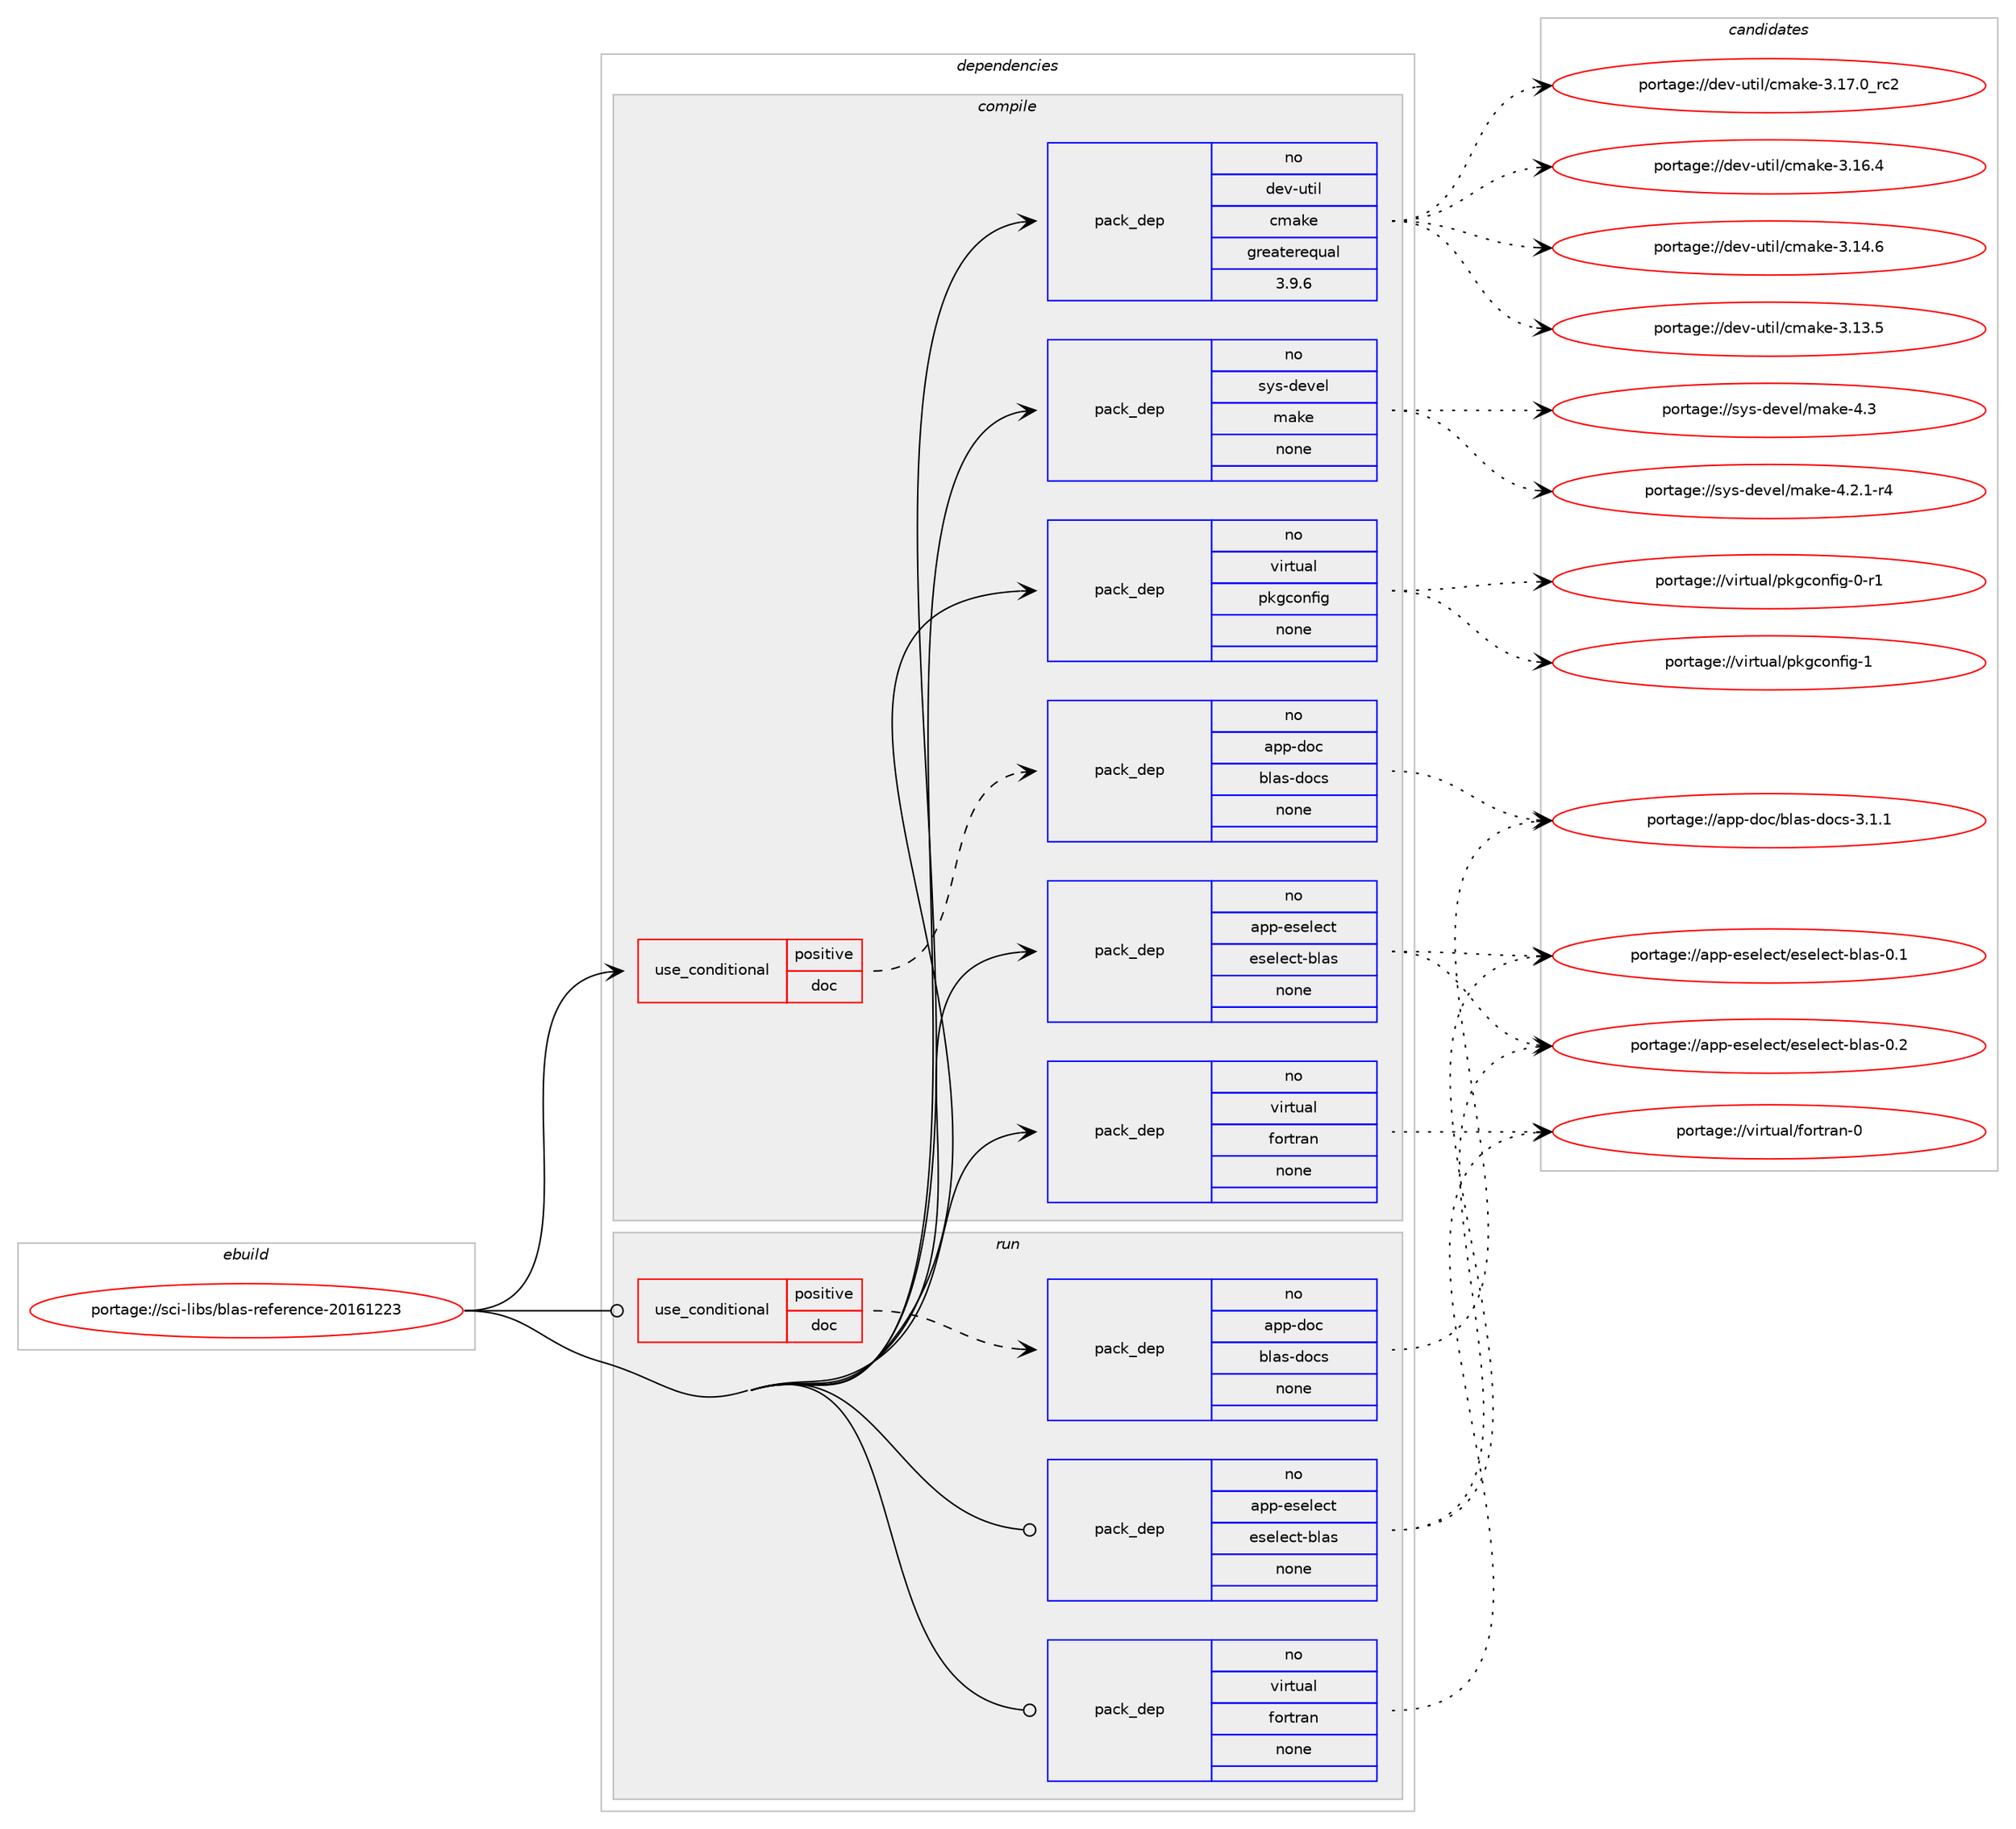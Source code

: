 digraph prolog {

# *************
# Graph options
# *************

newrank=true;
concentrate=true;
compound=true;
graph [rankdir=LR,fontname=Helvetica,fontsize=10,ranksep=1.5];#, ranksep=2.5, nodesep=0.2];
edge  [arrowhead=vee];
node  [fontname=Helvetica,fontsize=10];

# **********
# The ebuild
# **********

subgraph cluster_leftcol {
color=gray;
rank=same;
label=<<i>ebuild</i>>;
id [label="portage://sci-libs/blas-reference-20161223", color=red, width=4, href="../sci-libs/blas-reference-20161223.svg"];
}

# ****************
# The dependencies
# ****************

subgraph cluster_midcol {
color=gray;
label=<<i>dependencies</i>>;
subgraph cluster_compile {
fillcolor="#eeeeee";
style=filled;
label=<<i>compile</i>>;
subgraph cond10567 {
dependency50830 [label=<<TABLE BORDER="0" CELLBORDER="1" CELLSPACING="0" CELLPADDING="4"><TR><TD ROWSPAN="3" CELLPADDING="10">use_conditional</TD></TR><TR><TD>positive</TD></TR><TR><TD>doc</TD></TR></TABLE>>, shape=none, color=red];
subgraph pack39164 {
dependency50831 [label=<<TABLE BORDER="0" CELLBORDER="1" CELLSPACING="0" CELLPADDING="4" WIDTH="220"><TR><TD ROWSPAN="6" CELLPADDING="30">pack_dep</TD></TR><TR><TD WIDTH="110">no</TD></TR><TR><TD>app-doc</TD></TR><TR><TD>blas-docs</TD></TR><TR><TD>none</TD></TR><TR><TD></TD></TR></TABLE>>, shape=none, color=blue];
}
dependency50830:e -> dependency50831:w [weight=20,style="dashed",arrowhead="vee"];
}
id:e -> dependency50830:w [weight=20,style="solid",arrowhead="vee"];
subgraph pack39165 {
dependency50832 [label=<<TABLE BORDER="0" CELLBORDER="1" CELLSPACING="0" CELLPADDING="4" WIDTH="220"><TR><TD ROWSPAN="6" CELLPADDING="30">pack_dep</TD></TR><TR><TD WIDTH="110">no</TD></TR><TR><TD>app-eselect</TD></TR><TR><TD>eselect-blas</TD></TR><TR><TD>none</TD></TR><TR><TD></TD></TR></TABLE>>, shape=none, color=blue];
}
id:e -> dependency50832:w [weight=20,style="solid",arrowhead="vee"];
subgraph pack39166 {
dependency50833 [label=<<TABLE BORDER="0" CELLBORDER="1" CELLSPACING="0" CELLPADDING="4" WIDTH="220"><TR><TD ROWSPAN="6" CELLPADDING="30">pack_dep</TD></TR><TR><TD WIDTH="110">no</TD></TR><TR><TD>dev-util</TD></TR><TR><TD>cmake</TD></TR><TR><TD>greaterequal</TD></TR><TR><TD>3.9.6</TD></TR></TABLE>>, shape=none, color=blue];
}
id:e -> dependency50833:w [weight=20,style="solid",arrowhead="vee"];
subgraph pack39167 {
dependency50834 [label=<<TABLE BORDER="0" CELLBORDER="1" CELLSPACING="0" CELLPADDING="4" WIDTH="220"><TR><TD ROWSPAN="6" CELLPADDING="30">pack_dep</TD></TR><TR><TD WIDTH="110">no</TD></TR><TR><TD>sys-devel</TD></TR><TR><TD>make</TD></TR><TR><TD>none</TD></TR><TR><TD></TD></TR></TABLE>>, shape=none, color=blue];
}
id:e -> dependency50834:w [weight=20,style="solid",arrowhead="vee"];
subgraph pack39168 {
dependency50835 [label=<<TABLE BORDER="0" CELLBORDER="1" CELLSPACING="0" CELLPADDING="4" WIDTH="220"><TR><TD ROWSPAN="6" CELLPADDING="30">pack_dep</TD></TR><TR><TD WIDTH="110">no</TD></TR><TR><TD>virtual</TD></TR><TR><TD>fortran</TD></TR><TR><TD>none</TD></TR><TR><TD></TD></TR></TABLE>>, shape=none, color=blue];
}
id:e -> dependency50835:w [weight=20,style="solid",arrowhead="vee"];
subgraph pack39169 {
dependency50836 [label=<<TABLE BORDER="0" CELLBORDER="1" CELLSPACING="0" CELLPADDING="4" WIDTH="220"><TR><TD ROWSPAN="6" CELLPADDING="30">pack_dep</TD></TR><TR><TD WIDTH="110">no</TD></TR><TR><TD>virtual</TD></TR><TR><TD>pkgconfig</TD></TR><TR><TD>none</TD></TR><TR><TD></TD></TR></TABLE>>, shape=none, color=blue];
}
id:e -> dependency50836:w [weight=20,style="solid",arrowhead="vee"];
}
subgraph cluster_compileandrun {
fillcolor="#eeeeee";
style=filled;
label=<<i>compile and run</i>>;
}
subgraph cluster_run {
fillcolor="#eeeeee";
style=filled;
label=<<i>run</i>>;
subgraph cond10568 {
dependency50837 [label=<<TABLE BORDER="0" CELLBORDER="1" CELLSPACING="0" CELLPADDING="4"><TR><TD ROWSPAN="3" CELLPADDING="10">use_conditional</TD></TR><TR><TD>positive</TD></TR><TR><TD>doc</TD></TR></TABLE>>, shape=none, color=red];
subgraph pack39170 {
dependency50838 [label=<<TABLE BORDER="0" CELLBORDER="1" CELLSPACING="0" CELLPADDING="4" WIDTH="220"><TR><TD ROWSPAN="6" CELLPADDING="30">pack_dep</TD></TR><TR><TD WIDTH="110">no</TD></TR><TR><TD>app-doc</TD></TR><TR><TD>blas-docs</TD></TR><TR><TD>none</TD></TR><TR><TD></TD></TR></TABLE>>, shape=none, color=blue];
}
dependency50837:e -> dependency50838:w [weight=20,style="dashed",arrowhead="vee"];
}
id:e -> dependency50837:w [weight=20,style="solid",arrowhead="odot"];
subgraph pack39171 {
dependency50839 [label=<<TABLE BORDER="0" CELLBORDER="1" CELLSPACING="0" CELLPADDING="4" WIDTH="220"><TR><TD ROWSPAN="6" CELLPADDING="30">pack_dep</TD></TR><TR><TD WIDTH="110">no</TD></TR><TR><TD>app-eselect</TD></TR><TR><TD>eselect-blas</TD></TR><TR><TD>none</TD></TR><TR><TD></TD></TR></TABLE>>, shape=none, color=blue];
}
id:e -> dependency50839:w [weight=20,style="solid",arrowhead="odot"];
subgraph pack39172 {
dependency50840 [label=<<TABLE BORDER="0" CELLBORDER="1" CELLSPACING="0" CELLPADDING="4" WIDTH="220"><TR><TD ROWSPAN="6" CELLPADDING="30">pack_dep</TD></TR><TR><TD WIDTH="110">no</TD></TR><TR><TD>virtual</TD></TR><TR><TD>fortran</TD></TR><TR><TD>none</TD></TR><TR><TD></TD></TR></TABLE>>, shape=none, color=blue];
}
id:e -> dependency50840:w [weight=20,style="solid",arrowhead="odot"];
}
}

# **************
# The candidates
# **************

subgraph cluster_choices {
rank=same;
color=gray;
label=<<i>candidates</i>>;

subgraph choice39164 {
color=black;
nodesep=1;
choice9711211245100111994798108971154510011199115455146494649 [label="portage://app-doc/blas-docs-3.1.1", color=red, width=4,href="../app-doc/blas-docs-3.1.1.svg"];
dependency50831:e -> choice9711211245100111994798108971154510011199115455146494649:w [style=dotted,weight="100"];
}
subgraph choice39165 {
color=black;
nodesep=1;
choice971121124510111510110810199116471011151011081019911645981089711545484650 [label="portage://app-eselect/eselect-blas-0.2", color=red, width=4,href="../app-eselect/eselect-blas-0.2.svg"];
choice971121124510111510110810199116471011151011081019911645981089711545484649 [label="portage://app-eselect/eselect-blas-0.1", color=red, width=4,href="../app-eselect/eselect-blas-0.1.svg"];
dependency50832:e -> choice971121124510111510110810199116471011151011081019911645981089711545484650:w [style=dotted,weight="100"];
dependency50832:e -> choice971121124510111510110810199116471011151011081019911645981089711545484649:w [style=dotted,weight="100"];
}
subgraph choice39166 {
color=black;
nodesep=1;
choice1001011184511711610510847991099710710145514649554648951149950 [label="portage://dev-util/cmake-3.17.0_rc2", color=red, width=4,href="../dev-util/cmake-3.17.0_rc2.svg"];
choice1001011184511711610510847991099710710145514649544652 [label="portage://dev-util/cmake-3.16.4", color=red, width=4,href="../dev-util/cmake-3.16.4.svg"];
choice1001011184511711610510847991099710710145514649524654 [label="portage://dev-util/cmake-3.14.6", color=red, width=4,href="../dev-util/cmake-3.14.6.svg"];
choice1001011184511711610510847991099710710145514649514653 [label="portage://dev-util/cmake-3.13.5", color=red, width=4,href="../dev-util/cmake-3.13.5.svg"];
dependency50833:e -> choice1001011184511711610510847991099710710145514649554648951149950:w [style=dotted,weight="100"];
dependency50833:e -> choice1001011184511711610510847991099710710145514649544652:w [style=dotted,weight="100"];
dependency50833:e -> choice1001011184511711610510847991099710710145514649524654:w [style=dotted,weight="100"];
dependency50833:e -> choice1001011184511711610510847991099710710145514649514653:w [style=dotted,weight="100"];
}
subgraph choice39167 {
color=black;
nodesep=1;
choice11512111545100101118101108471099710710145524651 [label="portage://sys-devel/make-4.3", color=red, width=4,href="../sys-devel/make-4.3.svg"];
choice1151211154510010111810110847109971071014552465046494511452 [label="portage://sys-devel/make-4.2.1-r4", color=red, width=4,href="../sys-devel/make-4.2.1-r4.svg"];
dependency50834:e -> choice11512111545100101118101108471099710710145524651:w [style=dotted,weight="100"];
dependency50834:e -> choice1151211154510010111810110847109971071014552465046494511452:w [style=dotted,weight="100"];
}
subgraph choice39168 {
color=black;
nodesep=1;
choice1181051141161179710847102111114116114971104548 [label="portage://virtual/fortran-0", color=red, width=4,href="../virtual/fortran-0.svg"];
dependency50835:e -> choice1181051141161179710847102111114116114971104548:w [style=dotted,weight="100"];
}
subgraph choice39169 {
color=black;
nodesep=1;
choice1181051141161179710847112107103991111101021051034549 [label="portage://virtual/pkgconfig-1", color=red, width=4,href="../virtual/pkgconfig-1.svg"];
choice11810511411611797108471121071039911111010210510345484511449 [label="portage://virtual/pkgconfig-0-r1", color=red, width=4,href="../virtual/pkgconfig-0-r1.svg"];
dependency50836:e -> choice1181051141161179710847112107103991111101021051034549:w [style=dotted,weight="100"];
dependency50836:e -> choice11810511411611797108471121071039911111010210510345484511449:w [style=dotted,weight="100"];
}
subgraph choice39170 {
color=black;
nodesep=1;
choice9711211245100111994798108971154510011199115455146494649 [label="portage://app-doc/blas-docs-3.1.1", color=red, width=4,href="../app-doc/blas-docs-3.1.1.svg"];
dependency50838:e -> choice9711211245100111994798108971154510011199115455146494649:w [style=dotted,weight="100"];
}
subgraph choice39171 {
color=black;
nodesep=1;
choice971121124510111510110810199116471011151011081019911645981089711545484650 [label="portage://app-eselect/eselect-blas-0.2", color=red, width=4,href="../app-eselect/eselect-blas-0.2.svg"];
choice971121124510111510110810199116471011151011081019911645981089711545484649 [label="portage://app-eselect/eselect-blas-0.1", color=red, width=4,href="../app-eselect/eselect-blas-0.1.svg"];
dependency50839:e -> choice971121124510111510110810199116471011151011081019911645981089711545484650:w [style=dotted,weight="100"];
dependency50839:e -> choice971121124510111510110810199116471011151011081019911645981089711545484649:w [style=dotted,weight="100"];
}
subgraph choice39172 {
color=black;
nodesep=1;
choice1181051141161179710847102111114116114971104548 [label="portage://virtual/fortran-0", color=red, width=4,href="../virtual/fortran-0.svg"];
dependency50840:e -> choice1181051141161179710847102111114116114971104548:w [style=dotted,weight="100"];
}
}

}
